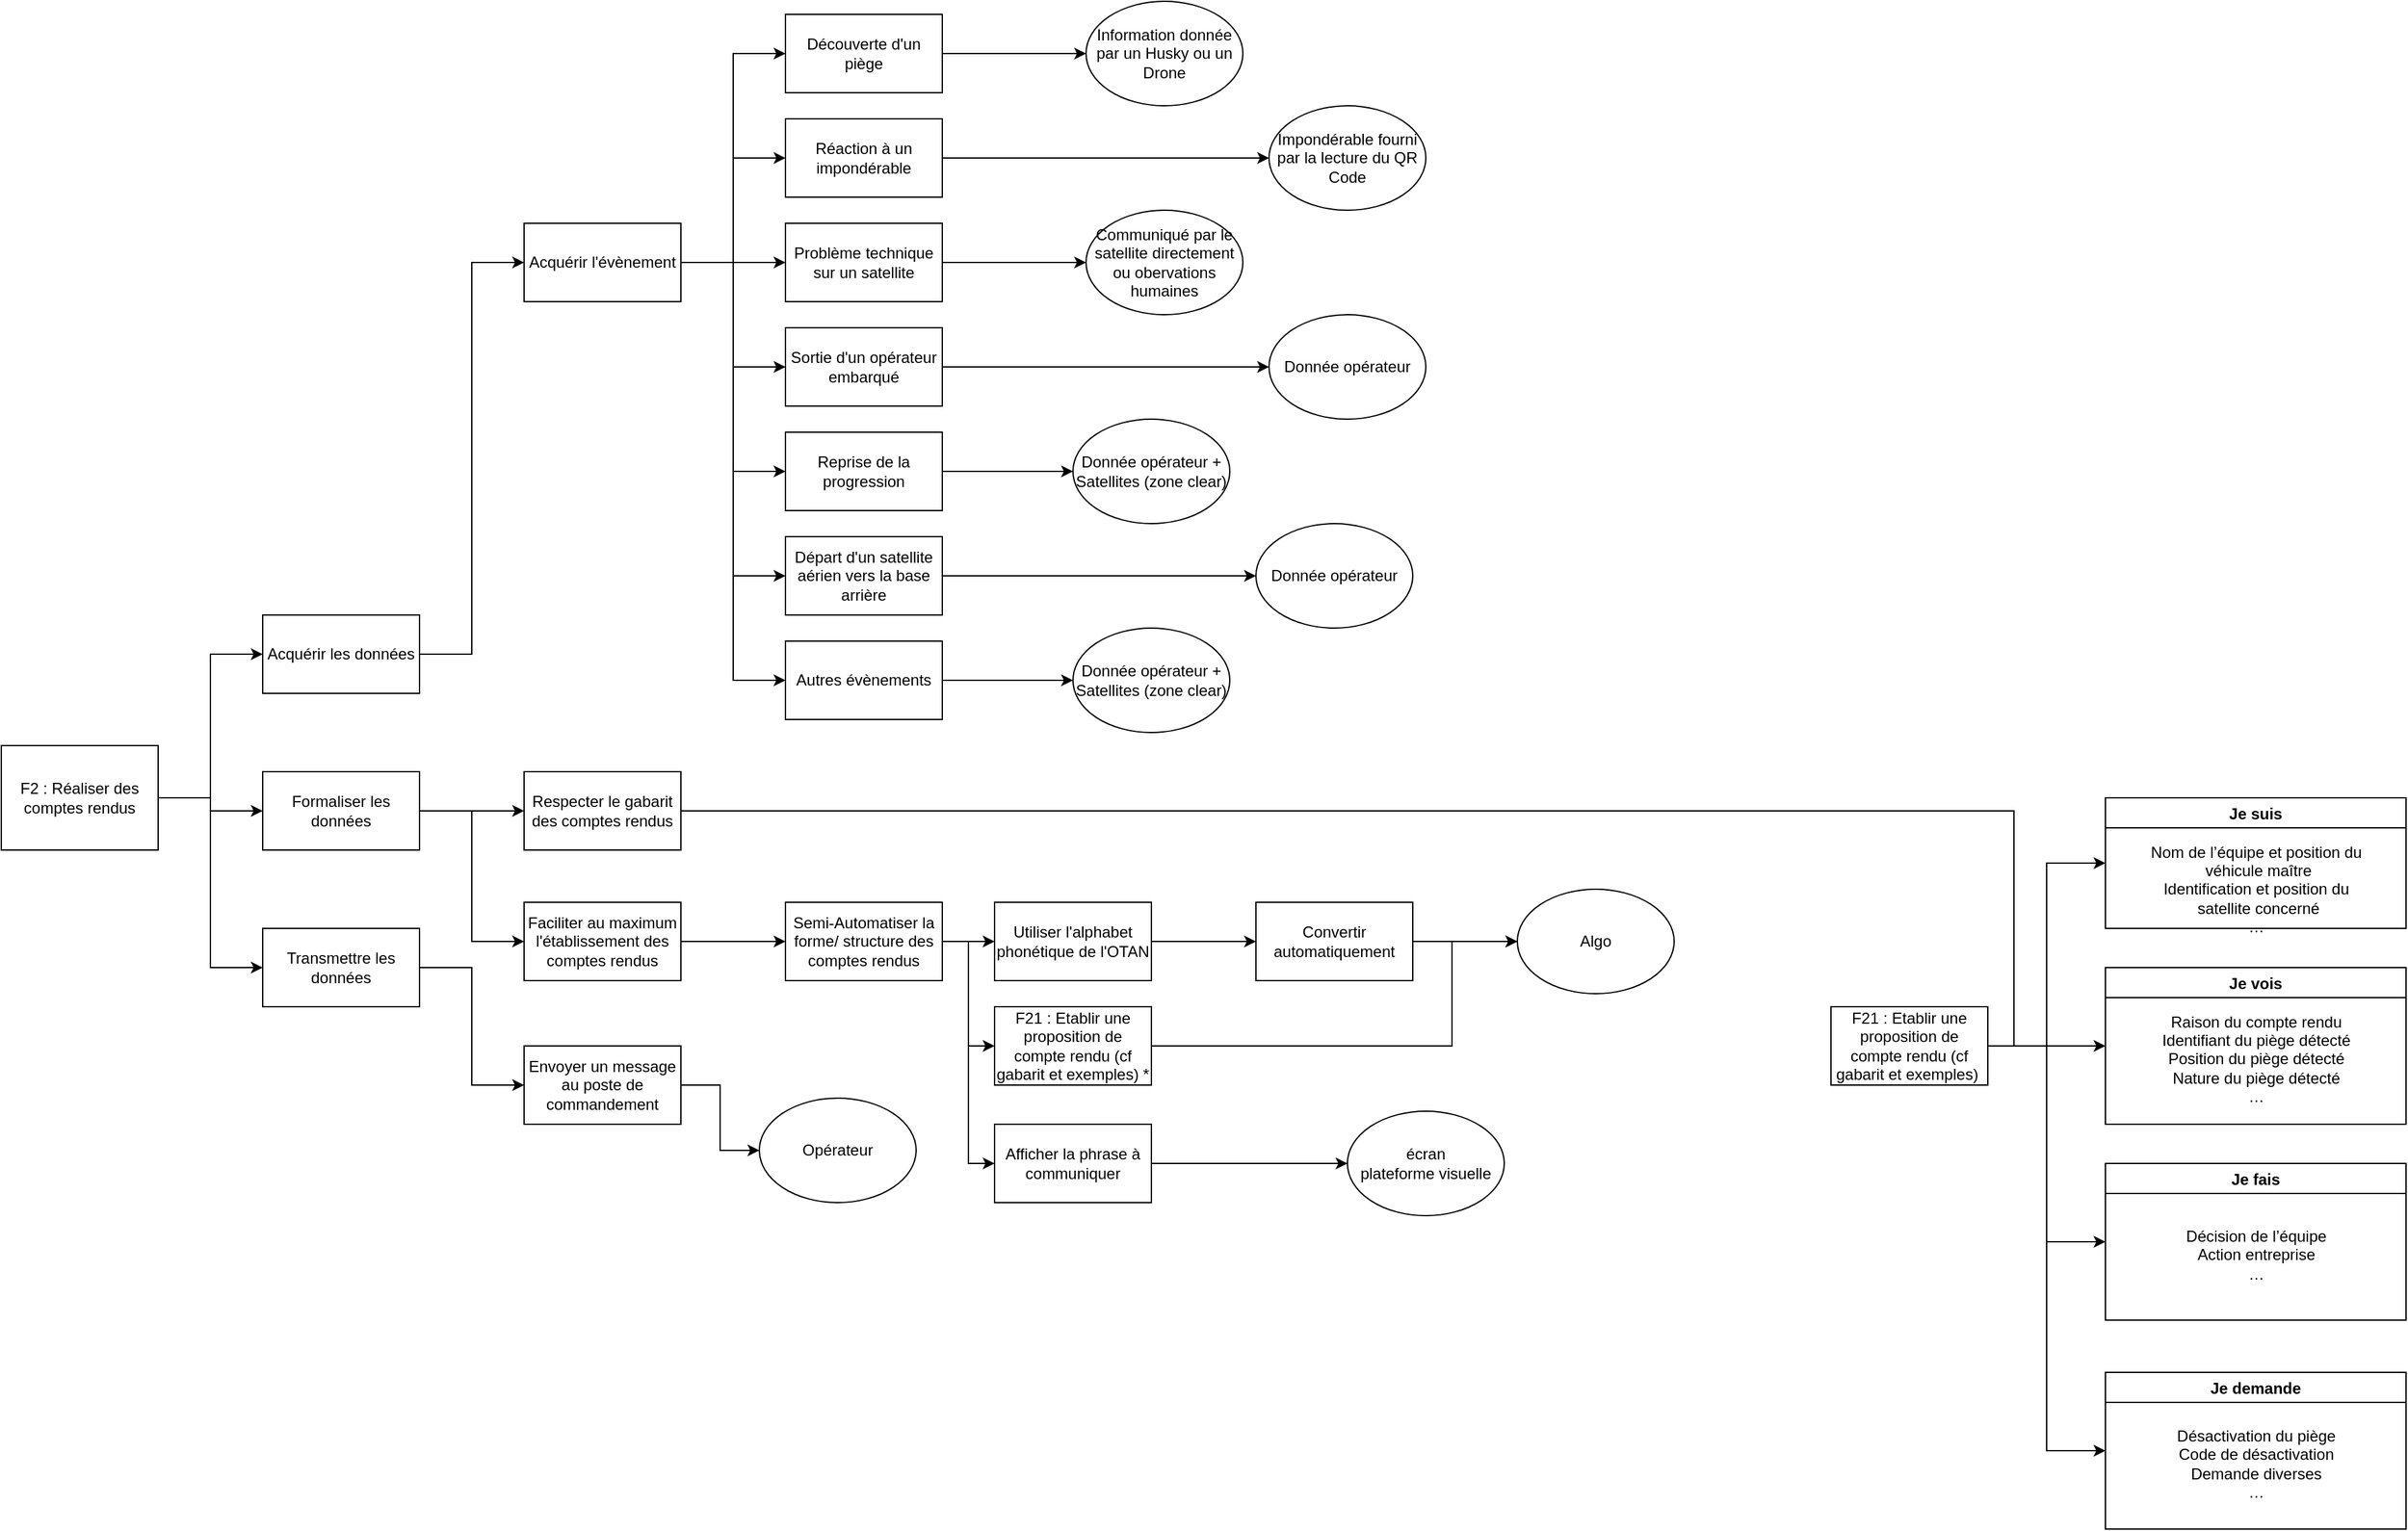<mxfile version="16.2.2" type="github"><diagram id="iEGIchzCcYc7VJaRuyum" name="Page-1"><mxGraphModel dx="868" dy="1559" grid="1" gridSize="10" guides="1" tooltips="1" connect="1" arrows="1" fold="1" page="1" pageScale="1" pageWidth="827" pageHeight="1169" math="0" shadow="0"><root><mxCell id="0"/><mxCell id="1" parent="0"/><mxCell id="-n7K_DKkgM0FNg-m0orN-9" style="edgeStyle=orthogonalEdgeStyle;rounded=0;orthogonalLoop=1;jettySize=auto;html=1;exitX=1;exitY=0.5;exitDx=0;exitDy=0;entryX=0;entryY=0.5;entryDx=0;entryDy=0;" parent="1" source="-n7K_DKkgM0FNg-m0orN-1" target="-n7K_DKkgM0FNg-m0orN-2" edge="1"><mxGeometry relative="1" as="geometry"/></mxCell><mxCell id="-n7K_DKkgM0FNg-m0orN-10" style="edgeStyle=orthogonalEdgeStyle;rounded=0;orthogonalLoop=1;jettySize=auto;html=1;exitX=1;exitY=0.5;exitDx=0;exitDy=0;entryX=0;entryY=0.5;entryDx=0;entryDy=0;" parent="1" source="-n7K_DKkgM0FNg-m0orN-1" target="-n7K_DKkgM0FNg-m0orN-3" edge="1"><mxGeometry relative="1" as="geometry"/></mxCell><mxCell id="-n7K_DKkgM0FNg-m0orN-11" style="edgeStyle=orthogonalEdgeStyle;rounded=0;orthogonalLoop=1;jettySize=auto;html=1;exitX=1;exitY=0.5;exitDx=0;exitDy=0;entryX=0;entryY=0.5;entryDx=0;entryDy=0;" parent="1" source="-n7K_DKkgM0FNg-m0orN-1" target="-n7K_DKkgM0FNg-m0orN-4" edge="1"><mxGeometry relative="1" as="geometry"/></mxCell><mxCell id="-n7K_DKkgM0FNg-m0orN-1" value="F2 : Réaliser des comptes rendus" style="rounded=0;whiteSpace=wrap;html=1;" parent="1" vertex="1"><mxGeometry x="120" y="120" width="120" height="80" as="geometry"/></mxCell><mxCell id="-n7K_DKkgM0FNg-m0orN-13" style="edgeStyle=orthogonalEdgeStyle;rounded=0;orthogonalLoop=1;jettySize=auto;html=1;exitX=1;exitY=0.5;exitDx=0;exitDy=0;entryX=0;entryY=0.5;entryDx=0;entryDy=0;" parent="1" source="-n7K_DKkgM0FNg-m0orN-2" target="-n7K_DKkgM0FNg-m0orN-6" edge="1"><mxGeometry relative="1" as="geometry"/></mxCell><mxCell id="-n7K_DKkgM0FNg-m0orN-2" value="Acquérir les données" style="rounded=0;whiteSpace=wrap;html=1;" parent="1" vertex="1"><mxGeometry x="320" y="20" width="120" height="60" as="geometry"/></mxCell><mxCell id="-n7K_DKkgM0FNg-m0orN-8" style="edgeStyle=orthogonalEdgeStyle;rounded=0;orthogonalLoop=1;jettySize=auto;html=1;exitX=1;exitY=0.5;exitDx=0;exitDy=0;entryX=0;entryY=0.5;entryDx=0;entryDy=0;" parent="1" source="-n7K_DKkgM0FNg-m0orN-3" target="-n7K_DKkgM0FNg-m0orN-5" edge="1"><mxGeometry relative="1" as="geometry"/></mxCell><mxCell id="-n7K_DKkgM0FNg-m0orN-17" style="edgeStyle=orthogonalEdgeStyle;rounded=0;orthogonalLoop=1;jettySize=auto;html=1;exitX=1;exitY=0.5;exitDx=0;exitDy=0;entryX=0;entryY=0.5;entryDx=0;entryDy=0;" parent="1" source="-n7K_DKkgM0FNg-m0orN-3" target="-n7K_DKkgM0FNg-m0orN-16" edge="1"><mxGeometry relative="1" as="geometry"/></mxCell><mxCell id="-n7K_DKkgM0FNg-m0orN-3" value="Formaliser les données" style="rounded=0;whiteSpace=wrap;html=1;" parent="1" vertex="1"><mxGeometry x="320" y="140" width="120" height="60" as="geometry"/></mxCell><mxCell id="-n7K_DKkgM0FNg-m0orN-98" style="edgeStyle=orthogonalEdgeStyle;rounded=0;orthogonalLoop=1;jettySize=auto;html=1;exitX=1;exitY=0.5;exitDx=0;exitDy=0;entryX=0;entryY=0.5;entryDx=0;entryDy=0;endArrow=classic;endFill=1;" parent="1" source="-n7K_DKkgM0FNg-m0orN-4" target="-n7K_DKkgM0FNg-m0orN-97" edge="1"><mxGeometry relative="1" as="geometry"/></mxCell><mxCell id="-n7K_DKkgM0FNg-m0orN-4" value="Transmettre les données" style="rounded=0;whiteSpace=wrap;html=1;" parent="1" vertex="1"><mxGeometry x="320" y="260" width="120" height="60" as="geometry"/></mxCell><mxCell id="-n7K_DKkgM0FNg-m0orN-96" style="edgeStyle=orthogonalEdgeStyle;rounded=0;orthogonalLoop=1;jettySize=auto;html=1;exitX=1;exitY=0.5;exitDx=0;exitDy=0;entryX=1;entryY=0.5;entryDx=0;entryDy=0;endArrow=none;endFill=0;" parent="1" source="-n7K_DKkgM0FNg-m0orN-5" target="-n7K_DKkgM0FNg-m0orN-70" edge="1"><mxGeometry relative="1" as="geometry"><mxPoint x="1550" y="170" as="targetPoint"/></mxGeometry></mxCell><mxCell id="-n7K_DKkgM0FNg-m0orN-5" value="Respecter le gabarit des comptes rendus" style="rounded=0;whiteSpace=wrap;html=1;" parent="1" vertex="1"><mxGeometry x="520" y="140" width="120" height="60" as="geometry"/></mxCell><mxCell id="-n7K_DKkgM0FNg-m0orN-28" style="edgeStyle=orthogonalEdgeStyle;rounded=0;orthogonalLoop=1;jettySize=auto;html=1;exitX=1;exitY=0.5;exitDx=0;exitDy=0;entryX=0;entryY=0.5;entryDx=0;entryDy=0;" parent="1" source="-n7K_DKkgM0FNg-m0orN-6" target="-n7K_DKkgM0FNg-m0orN-19" edge="1"><mxGeometry relative="1" as="geometry"/></mxCell><mxCell id="-n7K_DKkgM0FNg-m0orN-29" style="edgeStyle=orthogonalEdgeStyle;rounded=0;orthogonalLoop=1;jettySize=auto;html=1;exitX=1;exitY=0.5;exitDx=0;exitDy=0;entryX=0;entryY=0.5;entryDx=0;entryDy=0;" parent="1" source="-n7K_DKkgM0FNg-m0orN-6" target="-n7K_DKkgM0FNg-m0orN-22" edge="1"><mxGeometry relative="1" as="geometry"/></mxCell><mxCell id="-n7K_DKkgM0FNg-m0orN-30" style="edgeStyle=orthogonalEdgeStyle;rounded=0;orthogonalLoop=1;jettySize=auto;html=1;exitX=1;exitY=0.5;exitDx=0;exitDy=0;entryX=0;entryY=0.5;entryDx=0;entryDy=0;" parent="1" source="-n7K_DKkgM0FNg-m0orN-6" target="-n7K_DKkgM0FNg-m0orN-23" edge="1"><mxGeometry relative="1" as="geometry"/></mxCell><mxCell id="-n7K_DKkgM0FNg-m0orN-31" style="edgeStyle=orthogonalEdgeStyle;rounded=0;orthogonalLoop=1;jettySize=auto;html=1;exitX=1;exitY=0.5;exitDx=0;exitDy=0;entryX=0;entryY=0.5;entryDx=0;entryDy=0;" parent="1" source="-n7K_DKkgM0FNg-m0orN-6" target="-n7K_DKkgM0FNg-m0orN-24" edge="1"><mxGeometry relative="1" as="geometry"/></mxCell><mxCell id="-n7K_DKkgM0FNg-m0orN-32" style="edgeStyle=orthogonalEdgeStyle;rounded=0;orthogonalLoop=1;jettySize=auto;html=1;exitX=1;exitY=0.5;exitDx=0;exitDy=0;entryX=0;entryY=0.5;entryDx=0;entryDy=0;" parent="1" source="-n7K_DKkgM0FNg-m0orN-6" target="-n7K_DKkgM0FNg-m0orN-25" edge="1"><mxGeometry relative="1" as="geometry"/></mxCell><mxCell id="-n7K_DKkgM0FNg-m0orN-34" style="edgeStyle=orthogonalEdgeStyle;rounded=0;orthogonalLoop=1;jettySize=auto;html=1;exitX=1;exitY=0.5;exitDx=0;exitDy=0;entryX=0;entryY=0.5;entryDx=0;entryDy=0;" parent="1" source="-n7K_DKkgM0FNg-m0orN-6" target="-n7K_DKkgM0FNg-m0orN-26" edge="1"><mxGeometry relative="1" as="geometry"/></mxCell><mxCell id="-n7K_DKkgM0FNg-m0orN-35" style="edgeStyle=orthogonalEdgeStyle;rounded=0;orthogonalLoop=1;jettySize=auto;html=1;exitX=1;exitY=0.5;exitDx=0;exitDy=0;entryX=0;entryY=0.5;entryDx=0;entryDy=0;" parent="1" source="-n7K_DKkgM0FNg-m0orN-6" target="-n7K_DKkgM0FNg-m0orN-27" edge="1"><mxGeometry relative="1" as="geometry"/></mxCell><mxCell id="-n7K_DKkgM0FNg-m0orN-6" value="Acquérir l'évènement" style="rounded=0;whiteSpace=wrap;html=1;" parent="1" vertex="1"><mxGeometry x="520" y="-280" width="120" height="60" as="geometry"/></mxCell><mxCell id="-n7K_DKkgM0FNg-m0orN-52" style="edgeStyle=orthogonalEdgeStyle;rounded=0;orthogonalLoop=1;jettySize=auto;html=1;exitX=1;exitY=0.5;exitDx=0;exitDy=0;entryX=0;entryY=0.5;entryDx=0;entryDy=0;" parent="1" source="-n7K_DKkgM0FNg-m0orN-16" target="-n7K_DKkgM0FNg-m0orN-51" edge="1"><mxGeometry relative="1" as="geometry"/></mxCell><mxCell id="-n7K_DKkgM0FNg-m0orN-16" value="Faciliter au maximum l'établissement des comptes rendus" style="rounded=0;whiteSpace=wrap;html=1;" parent="1" vertex="1"><mxGeometry x="520" y="240" width="120" height="60" as="geometry"/></mxCell><mxCell id="-n7K_DKkgM0FNg-m0orN-38" style="edgeStyle=orthogonalEdgeStyle;rounded=0;orthogonalLoop=1;jettySize=auto;html=1;exitX=1;exitY=0.5;exitDx=0;exitDy=0;" parent="1" source="-n7K_DKkgM0FNg-m0orN-19" target="-n7K_DKkgM0FNg-m0orN-36" edge="1"><mxGeometry relative="1" as="geometry"/></mxCell><mxCell id="-n7K_DKkgM0FNg-m0orN-19" value="Découverte d'un piège" style="rounded=0;whiteSpace=wrap;html=1;" parent="1" vertex="1"><mxGeometry x="720" y="-440" width="120" height="60" as="geometry"/></mxCell><mxCell id="-n7K_DKkgM0FNg-m0orN-39" style="edgeStyle=orthogonalEdgeStyle;rounded=0;orthogonalLoop=1;jettySize=auto;html=1;exitX=1;exitY=0.5;exitDx=0;exitDy=0;entryX=0;entryY=0.5;entryDx=0;entryDy=0;" parent="1" source="-n7K_DKkgM0FNg-m0orN-22" target="-n7K_DKkgM0FNg-m0orN-37" edge="1"><mxGeometry relative="1" as="geometry"/></mxCell><mxCell id="-n7K_DKkgM0FNg-m0orN-22" value="Réaction à un impondérable" style="rounded=0;whiteSpace=wrap;html=1;" parent="1" vertex="1"><mxGeometry x="720" y="-360" width="120" height="60" as="geometry"/></mxCell><mxCell id="-n7K_DKkgM0FNg-m0orN-41" style="edgeStyle=orthogonalEdgeStyle;rounded=0;orthogonalLoop=1;jettySize=auto;html=1;exitX=1;exitY=0.5;exitDx=0;exitDy=0;entryX=0;entryY=0.5;entryDx=0;entryDy=0;" parent="1" source="-n7K_DKkgM0FNg-m0orN-23" target="-n7K_DKkgM0FNg-m0orN-40" edge="1"><mxGeometry relative="1" as="geometry"/></mxCell><mxCell id="-n7K_DKkgM0FNg-m0orN-23" value="Problème technique sur un satellite" style="rounded=0;whiteSpace=wrap;html=1;" parent="1" vertex="1"><mxGeometry x="720" y="-280" width="120" height="60" as="geometry"/></mxCell><mxCell id="-n7K_DKkgM0FNg-m0orN-43" style="edgeStyle=orthogonalEdgeStyle;rounded=0;orthogonalLoop=1;jettySize=auto;html=1;exitX=1;exitY=0.5;exitDx=0;exitDy=0;entryX=0;entryY=0.5;entryDx=0;entryDy=0;" parent="1" source="-n7K_DKkgM0FNg-m0orN-24" target="-n7K_DKkgM0FNg-m0orN-42" edge="1"><mxGeometry relative="1" as="geometry"/></mxCell><mxCell id="-n7K_DKkgM0FNg-m0orN-24" value="Sortie d'un opérateur embarqué" style="rounded=0;whiteSpace=wrap;html=1;" parent="1" vertex="1"><mxGeometry x="720" y="-200" width="120" height="60" as="geometry"/></mxCell><mxCell id="-n7K_DKkgM0FNg-m0orN-45" style="edgeStyle=orthogonalEdgeStyle;rounded=0;orthogonalLoop=1;jettySize=auto;html=1;exitX=1;exitY=0.5;exitDx=0;exitDy=0;entryX=0;entryY=0.5;entryDx=0;entryDy=0;" parent="1" source="-n7K_DKkgM0FNg-m0orN-25" target="-n7K_DKkgM0FNg-m0orN-44" edge="1"><mxGeometry relative="1" as="geometry"/></mxCell><mxCell id="-n7K_DKkgM0FNg-m0orN-25" value="Reprise de la progression" style="rounded=0;whiteSpace=wrap;html=1;" parent="1" vertex="1"><mxGeometry x="720" y="-120" width="120" height="60" as="geometry"/></mxCell><mxCell id="-n7K_DKkgM0FNg-m0orN-47" style="edgeStyle=orthogonalEdgeStyle;rounded=0;orthogonalLoop=1;jettySize=auto;html=1;exitX=1;exitY=0.5;exitDx=0;exitDy=0;" parent="1" source="-n7K_DKkgM0FNg-m0orN-26" target="-n7K_DKkgM0FNg-m0orN-46" edge="1"><mxGeometry relative="1" as="geometry"/></mxCell><mxCell id="-n7K_DKkgM0FNg-m0orN-26" value="Départ d'un satellite aérien vers la base arrière" style="rounded=0;whiteSpace=wrap;html=1;" parent="1" vertex="1"><mxGeometry x="720" y="-40" width="120" height="60" as="geometry"/></mxCell><mxCell id="-n7K_DKkgM0FNg-m0orN-49" style="edgeStyle=orthogonalEdgeStyle;rounded=0;orthogonalLoop=1;jettySize=auto;html=1;exitX=1;exitY=0.5;exitDx=0;exitDy=0;entryX=0;entryY=0.5;entryDx=0;entryDy=0;" parent="1" source="-n7K_DKkgM0FNg-m0orN-27" target="-n7K_DKkgM0FNg-m0orN-48" edge="1"><mxGeometry relative="1" as="geometry"/></mxCell><mxCell id="-n7K_DKkgM0FNg-m0orN-27" value="Autres évènements" style="rounded=0;whiteSpace=wrap;html=1;" parent="1" vertex="1"><mxGeometry x="720" y="40" width="120" height="60" as="geometry"/></mxCell><mxCell id="-n7K_DKkgM0FNg-m0orN-36" value="Information donnée par un Husky ou un Drone" style="ellipse;whiteSpace=wrap;html=1;" parent="1" vertex="1"><mxGeometry x="950" y="-450" width="120" height="80" as="geometry"/></mxCell><mxCell id="-n7K_DKkgM0FNg-m0orN-37" value="Impondérable fourni par la lecture du QR Code" style="ellipse;whiteSpace=wrap;html=1;" parent="1" vertex="1"><mxGeometry x="1090" y="-370" width="120" height="80" as="geometry"/></mxCell><mxCell id="-n7K_DKkgM0FNg-m0orN-40" value="Communiqué par le satellite directement ou obervations humaines" style="ellipse;whiteSpace=wrap;html=1;" parent="1" vertex="1"><mxGeometry x="950" y="-290" width="120" height="80" as="geometry"/></mxCell><mxCell id="-n7K_DKkgM0FNg-m0orN-42" value="Donnée opérateur" style="ellipse;whiteSpace=wrap;html=1;" parent="1" vertex="1"><mxGeometry x="1090" y="-210" width="120" height="80" as="geometry"/></mxCell><mxCell id="-n7K_DKkgM0FNg-m0orN-44" value="Donnée opérateur + Satellites (zone clear)" style="ellipse;whiteSpace=wrap;html=1;" parent="1" vertex="1"><mxGeometry x="940" y="-130" width="120" height="80" as="geometry"/></mxCell><mxCell id="-n7K_DKkgM0FNg-m0orN-46" value="Donnée opérateur" style="ellipse;whiteSpace=wrap;html=1;" parent="1" vertex="1"><mxGeometry x="1080" y="-50" width="120" height="80" as="geometry"/></mxCell><mxCell id="-n7K_DKkgM0FNg-m0orN-48" value="Donnée opérateur + Satellites (zone clear)" style="ellipse;whiteSpace=wrap;html=1;" parent="1" vertex="1"><mxGeometry x="940" y="30" width="120" height="80" as="geometry"/></mxCell><mxCell id="-n7K_DKkgM0FNg-m0orN-54" style="edgeStyle=orthogonalEdgeStyle;rounded=0;orthogonalLoop=1;jettySize=auto;html=1;exitX=1;exitY=0.5;exitDx=0;exitDy=0;entryX=0;entryY=0.5;entryDx=0;entryDy=0;" parent="1" source="-n7K_DKkgM0FNg-m0orN-51" target="-n7K_DKkgM0FNg-m0orN-53" edge="1"><mxGeometry relative="1" as="geometry"/></mxCell><mxCell id="-n7K_DKkgM0FNg-m0orN-57" style="edgeStyle=orthogonalEdgeStyle;rounded=0;orthogonalLoop=1;jettySize=auto;html=1;exitX=1;exitY=0.5;exitDx=0;exitDy=0;entryX=0;entryY=0.5;entryDx=0;entryDy=0;" parent="1" source="-n7K_DKkgM0FNg-m0orN-51" target="-n7K_DKkgM0FNg-m0orN-55" edge="1"><mxGeometry relative="1" as="geometry"/></mxCell><mxCell id="-n7K_DKkgM0FNg-m0orN-58" style="edgeStyle=orthogonalEdgeStyle;rounded=0;orthogonalLoop=1;jettySize=auto;html=1;exitX=1;exitY=0.5;exitDx=0;exitDy=0;entryX=0;entryY=0.5;entryDx=0;entryDy=0;" parent="1" source="-n7K_DKkgM0FNg-m0orN-51" target="-n7K_DKkgM0FNg-m0orN-56" edge="1"><mxGeometry relative="1" as="geometry"/></mxCell><mxCell id="-n7K_DKkgM0FNg-m0orN-51" value="Semi-Automatiser la forme/ structure des comptes rendus" style="rounded=0;whiteSpace=wrap;html=1;" parent="1" vertex="1"><mxGeometry x="720" y="240" width="120" height="60" as="geometry"/></mxCell><mxCell id="-n7K_DKkgM0FNg-m0orN-63" style="edgeStyle=orthogonalEdgeStyle;rounded=0;orthogonalLoop=1;jettySize=auto;html=1;exitX=1;exitY=0.5;exitDx=0;exitDy=0;entryX=0;entryY=0.5;entryDx=0;entryDy=0;" parent="1" source="-n7K_DKkgM0FNg-m0orN-53" target="-n7K_DKkgM0FNg-m0orN-62" edge="1"><mxGeometry relative="1" as="geometry"/></mxCell><mxCell id="-n7K_DKkgM0FNg-m0orN-53" value="Utiliser l'alphabet phonétique de l'OTAN" style="rounded=0;whiteSpace=wrap;html=1;" parent="1" vertex="1"><mxGeometry x="880" y="240" width="120" height="60" as="geometry"/></mxCell><mxCell id="-n7K_DKkgM0FNg-m0orN-79" style="edgeStyle=orthogonalEdgeStyle;rounded=0;orthogonalLoop=1;jettySize=auto;html=1;exitX=1;exitY=0.5;exitDx=0;exitDy=0;entryX=0;entryY=0.5;entryDx=0;entryDy=0;" parent="1" source="-n7K_DKkgM0FNg-m0orN-55" target="-n7K_DKkgM0FNg-m0orN-64" edge="1"><mxGeometry relative="1" as="geometry"><Array as="points"><mxPoint x="1230" y="350"/><mxPoint x="1230" y="270"/></Array></mxGeometry></mxCell><mxCell id="-n7K_DKkgM0FNg-m0orN-55" value="F21 : Etablir une proposition de compte rendu (cf gabarit et exemples) *" style="rounded=0;whiteSpace=wrap;html=1;" parent="1" vertex="1"><mxGeometry x="880" y="320" width="120" height="60" as="geometry"/></mxCell><mxCell id="-n7K_DKkgM0FNg-m0orN-60" style="edgeStyle=orthogonalEdgeStyle;rounded=0;orthogonalLoop=1;jettySize=auto;html=1;exitX=1;exitY=0.5;exitDx=0;exitDy=0;entryX=0;entryY=0.5;entryDx=0;entryDy=0;" parent="1" source="-n7K_DKkgM0FNg-m0orN-56" target="-n7K_DKkgM0FNg-m0orN-59" edge="1"><mxGeometry relative="1" as="geometry"/></mxCell><mxCell id="-n7K_DKkgM0FNg-m0orN-56" value="Afficher la phrase à communiquer" style="rounded=0;whiteSpace=wrap;html=1;" parent="1" vertex="1"><mxGeometry x="880" y="410" width="120" height="60" as="geometry"/></mxCell><mxCell id="-n7K_DKkgM0FNg-m0orN-59" value="écran&lt;br&gt;plateforme visuelle" style="ellipse;whiteSpace=wrap;html=1;" parent="1" vertex="1"><mxGeometry x="1150" y="400" width="120" height="80" as="geometry"/></mxCell><mxCell id="-n7K_DKkgM0FNg-m0orN-65" style="edgeStyle=orthogonalEdgeStyle;rounded=0;orthogonalLoop=1;jettySize=auto;html=1;exitX=1;exitY=0.5;exitDx=0;exitDy=0;entryX=0;entryY=0.5;entryDx=0;entryDy=0;" parent="1" source="-n7K_DKkgM0FNg-m0orN-62" target="-n7K_DKkgM0FNg-m0orN-64" edge="1"><mxGeometry relative="1" as="geometry"/></mxCell><mxCell id="-n7K_DKkgM0FNg-m0orN-62" value="Convertir automatiquement" style="rounded=0;whiteSpace=wrap;html=1;" parent="1" vertex="1"><mxGeometry x="1080" y="240" width="120" height="60" as="geometry"/></mxCell><mxCell id="-n7K_DKkgM0FNg-m0orN-64" value="Algo" style="ellipse;whiteSpace=wrap;html=1;" parent="1" vertex="1"><mxGeometry x="1280" y="230" width="120" height="80" as="geometry"/></mxCell><mxCell id="-n7K_DKkgM0FNg-m0orN-91" style="edgeStyle=orthogonalEdgeStyle;rounded=0;orthogonalLoop=1;jettySize=auto;html=1;exitX=1;exitY=0.5;exitDx=0;exitDy=0;entryX=0;entryY=0.5;entryDx=0;entryDy=0;" parent="1" source="-n7K_DKkgM0FNg-m0orN-70" target="-n7K_DKkgM0FNg-m0orN-81" edge="1"><mxGeometry relative="1" as="geometry"/></mxCell><mxCell id="-n7K_DKkgM0FNg-m0orN-92" style="edgeStyle=orthogonalEdgeStyle;rounded=0;orthogonalLoop=1;jettySize=auto;html=1;exitX=1;exitY=0.5;exitDx=0;exitDy=0;entryX=0;entryY=0.5;entryDx=0;entryDy=0;" parent="1" source="-n7K_DKkgM0FNg-m0orN-70" target="-n7K_DKkgM0FNg-m0orN-85" edge="1"><mxGeometry relative="1" as="geometry"/></mxCell><mxCell id="-n7K_DKkgM0FNg-m0orN-93" style="edgeStyle=orthogonalEdgeStyle;rounded=0;orthogonalLoop=1;jettySize=auto;html=1;exitX=1;exitY=0.5;exitDx=0;exitDy=0;entryX=0;entryY=0.5;entryDx=0;entryDy=0;" parent="1" source="-n7K_DKkgM0FNg-m0orN-70" target="-n7K_DKkgM0FNg-m0orN-87" edge="1"><mxGeometry relative="1" as="geometry"/></mxCell><mxCell id="-n7K_DKkgM0FNg-m0orN-94" style="edgeStyle=orthogonalEdgeStyle;rounded=0;orthogonalLoop=1;jettySize=auto;html=1;exitX=1;exitY=0.5;exitDx=0;exitDy=0;entryX=0;entryY=0.5;entryDx=0;entryDy=0;" parent="1" source="-n7K_DKkgM0FNg-m0orN-70" target="-n7K_DKkgM0FNg-m0orN-89" edge="1"><mxGeometry relative="1" as="geometry"/></mxCell><mxCell id="-n7K_DKkgM0FNg-m0orN-70" value="F21 : Etablir une proposition de compte rendu (cf gabarit et exemples)&amp;nbsp;" style="rounded=0;whiteSpace=wrap;html=1;" parent="1" vertex="1"><mxGeometry x="1520" y="320" width="120" height="60" as="geometry"/></mxCell><mxCell id="-n7K_DKkgM0FNg-m0orN-81" value="Je suis" style="swimlane;" parent="1" vertex="1"><mxGeometry x="1730" y="160" width="230" height="100" as="geometry"><mxRectangle x="1730" y="160" width="70" height="23" as="alternateBounds"/></mxGeometry></mxCell><mxCell id="-n7K_DKkgM0FNg-m0orN-83" value="Nom de l’équipe et position du&lt;br&gt;&amp;nbsp;véhicule maître&lt;br&gt;Identification et position du&lt;br&gt;&amp;nbsp;satellite concerné &lt;br&gt;…" style="text;html=1;align=center;verticalAlign=middle;resizable=0;points=[];autosize=1;strokeColor=none;fillColor=none;" parent="-n7K_DKkgM0FNg-m0orN-81" vertex="1"><mxGeometry x="25" y="30" width="180" height="80" as="geometry"/></mxCell><mxCell id="-n7K_DKkgM0FNg-m0orN-85" value="Je vois" style="swimlane;" parent="1" vertex="1"><mxGeometry x="1730" y="290" width="230" height="120" as="geometry"><mxRectangle x="1730" y="160" width="70" height="23" as="alternateBounds"/></mxGeometry></mxCell><mxCell id="-n7K_DKkgM0FNg-m0orN-86" value="Raison du compte rendu&lt;br&gt;Identifiant du piège détecté&lt;br&gt;Position du piège détecté&lt;br&gt;Nature du piège détecté&lt;br&gt;…" style="text;html=1;align=center;verticalAlign=middle;resizable=0;points=[];autosize=1;strokeColor=none;fillColor=none;" parent="-n7K_DKkgM0FNg-m0orN-85" vertex="1"><mxGeometry x="35" y="30" width="160" height="80" as="geometry"/></mxCell><mxCell id="-n7K_DKkgM0FNg-m0orN-87" value="Je fais" style="swimlane;" parent="1" vertex="1"><mxGeometry x="1730" y="440" width="230" height="120" as="geometry"><mxRectangle x="1730" y="160" width="70" height="23" as="alternateBounds"/></mxGeometry></mxCell><mxCell id="-n7K_DKkgM0FNg-m0orN-88" value="Décision de l’équipe&lt;br&gt;Action entreprise&lt;br&gt;…" style="text;html=1;align=center;verticalAlign=middle;resizable=0;points=[];autosize=1;strokeColor=none;fillColor=none;" parent="-n7K_DKkgM0FNg-m0orN-87" vertex="1"><mxGeometry x="55" y="45" width="120" height="50" as="geometry"/></mxCell><mxCell id="-n7K_DKkgM0FNg-m0orN-89" value="Je demande" style="swimlane;" parent="1" vertex="1"><mxGeometry x="1730" y="600" width="230" height="120" as="geometry"><mxRectangle x="1730" y="600" width="70" height="23" as="alternateBounds"/></mxGeometry></mxCell><mxCell id="-n7K_DKkgM0FNg-m0orN-90" value="Désactivation du piège&lt;br/&gt;Code de désactivation&lt;br/&gt;Demande diverses&lt;br/&gt;…" style="text;html=1;align=center;verticalAlign=middle;resizable=0;points=[];autosize=1;strokeColor=none;fillColor=none;" parent="-n7K_DKkgM0FNg-m0orN-89" vertex="1"><mxGeometry x="45" y="40" width="140" height="60" as="geometry"/></mxCell><mxCell id="-n7K_DKkgM0FNg-m0orN-100" style="edgeStyle=orthogonalEdgeStyle;rounded=0;orthogonalLoop=1;jettySize=auto;html=1;exitX=1;exitY=0.5;exitDx=0;exitDy=0;entryX=0;entryY=0.5;entryDx=0;entryDy=0;endArrow=classic;endFill=1;" parent="1" source="-n7K_DKkgM0FNg-m0orN-97" target="-n7K_DKkgM0FNg-m0orN-99" edge="1"><mxGeometry relative="1" as="geometry"/></mxCell><mxCell id="-n7K_DKkgM0FNg-m0orN-97" value="Envoyer un message au poste de commandement" style="rounded=0;whiteSpace=wrap;html=1;" parent="1" vertex="1"><mxGeometry x="520" y="350" width="120" height="60" as="geometry"/></mxCell><mxCell id="-n7K_DKkgM0FNg-m0orN-99" value="Opérateur" style="ellipse;whiteSpace=wrap;html=1;" parent="1" vertex="1"><mxGeometry x="700" y="390" width="120" height="80" as="geometry"/></mxCell></root></mxGraphModel></diagram></mxfile>